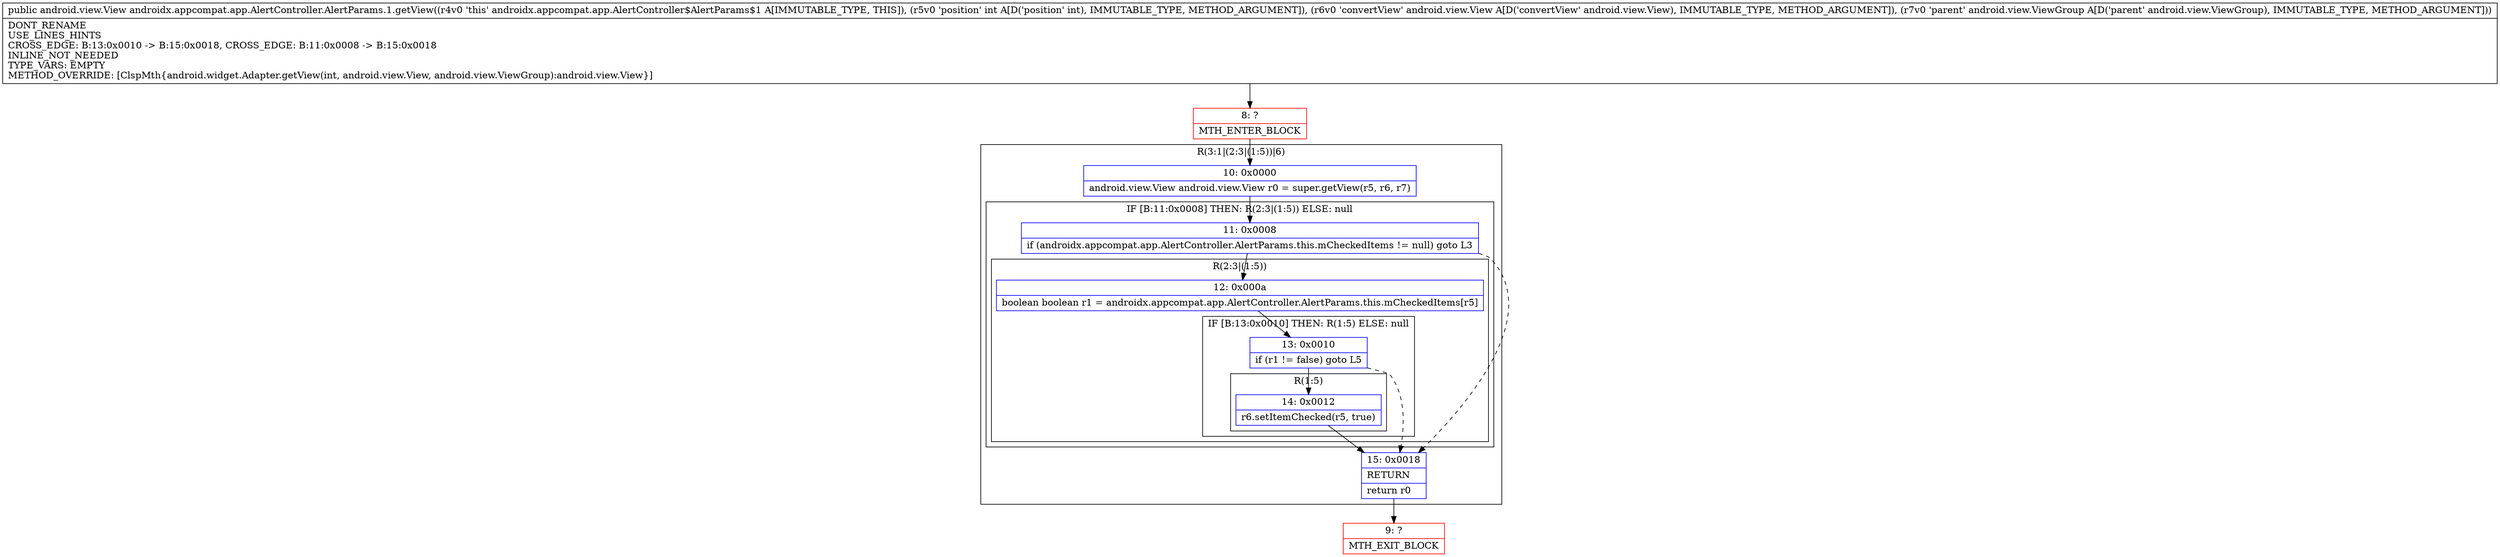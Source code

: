 digraph "CFG forandroidx.appcompat.app.AlertController.AlertParams.1.getView(ILandroid\/view\/View;Landroid\/view\/ViewGroup;)Landroid\/view\/View;" {
subgraph cluster_Region_89051919 {
label = "R(3:1|(2:3|(1:5))|6)";
node [shape=record,color=blue];
Node_10 [shape=record,label="{10\:\ 0x0000|android.view.View android.view.View r0 = super.getView(r5, r6, r7)\l}"];
subgraph cluster_IfRegion_589631797 {
label = "IF [B:11:0x0008] THEN: R(2:3|(1:5)) ELSE: null";
node [shape=record,color=blue];
Node_11 [shape=record,label="{11\:\ 0x0008|if (androidx.appcompat.app.AlertController.AlertParams.this.mCheckedItems != null) goto L3\l}"];
subgraph cluster_Region_1158046727 {
label = "R(2:3|(1:5))";
node [shape=record,color=blue];
Node_12 [shape=record,label="{12\:\ 0x000a|boolean boolean r1 = androidx.appcompat.app.AlertController.AlertParams.this.mCheckedItems[r5]\l}"];
subgraph cluster_IfRegion_1253361188 {
label = "IF [B:13:0x0010] THEN: R(1:5) ELSE: null";
node [shape=record,color=blue];
Node_13 [shape=record,label="{13\:\ 0x0010|if (r1 != false) goto L5\l}"];
subgraph cluster_Region_935529110 {
label = "R(1:5)";
node [shape=record,color=blue];
Node_14 [shape=record,label="{14\:\ 0x0012|r6.setItemChecked(r5, true)\l}"];
}
}
}
}
Node_15 [shape=record,label="{15\:\ 0x0018|RETURN\l|return r0\l}"];
}
Node_8 [shape=record,color=red,label="{8\:\ ?|MTH_ENTER_BLOCK\l}"];
Node_9 [shape=record,color=red,label="{9\:\ ?|MTH_EXIT_BLOCK\l}"];
MethodNode[shape=record,label="{public android.view.View androidx.appcompat.app.AlertController.AlertParams.1.getView((r4v0 'this' androidx.appcompat.app.AlertController$AlertParams$1 A[IMMUTABLE_TYPE, THIS]), (r5v0 'position' int A[D('position' int), IMMUTABLE_TYPE, METHOD_ARGUMENT]), (r6v0 'convertView' android.view.View A[D('convertView' android.view.View), IMMUTABLE_TYPE, METHOD_ARGUMENT]), (r7v0 'parent' android.view.ViewGroup A[D('parent' android.view.ViewGroup), IMMUTABLE_TYPE, METHOD_ARGUMENT]))  | DONT_RENAME\lUSE_LINES_HINTS\lCROSS_EDGE: B:13:0x0010 \-\> B:15:0x0018, CROSS_EDGE: B:11:0x0008 \-\> B:15:0x0018\lINLINE_NOT_NEEDED\lTYPE_VARS: EMPTY\lMETHOD_OVERRIDE: [ClspMth\{android.widget.Adapter.getView(int, android.view.View, android.view.ViewGroup):android.view.View\}]\l}"];
MethodNode -> Node_8;Node_10 -> Node_11;
Node_11 -> Node_12;
Node_11 -> Node_15[style=dashed];
Node_12 -> Node_13;
Node_13 -> Node_14;
Node_13 -> Node_15[style=dashed];
Node_14 -> Node_15;
Node_15 -> Node_9;
Node_8 -> Node_10;
}

